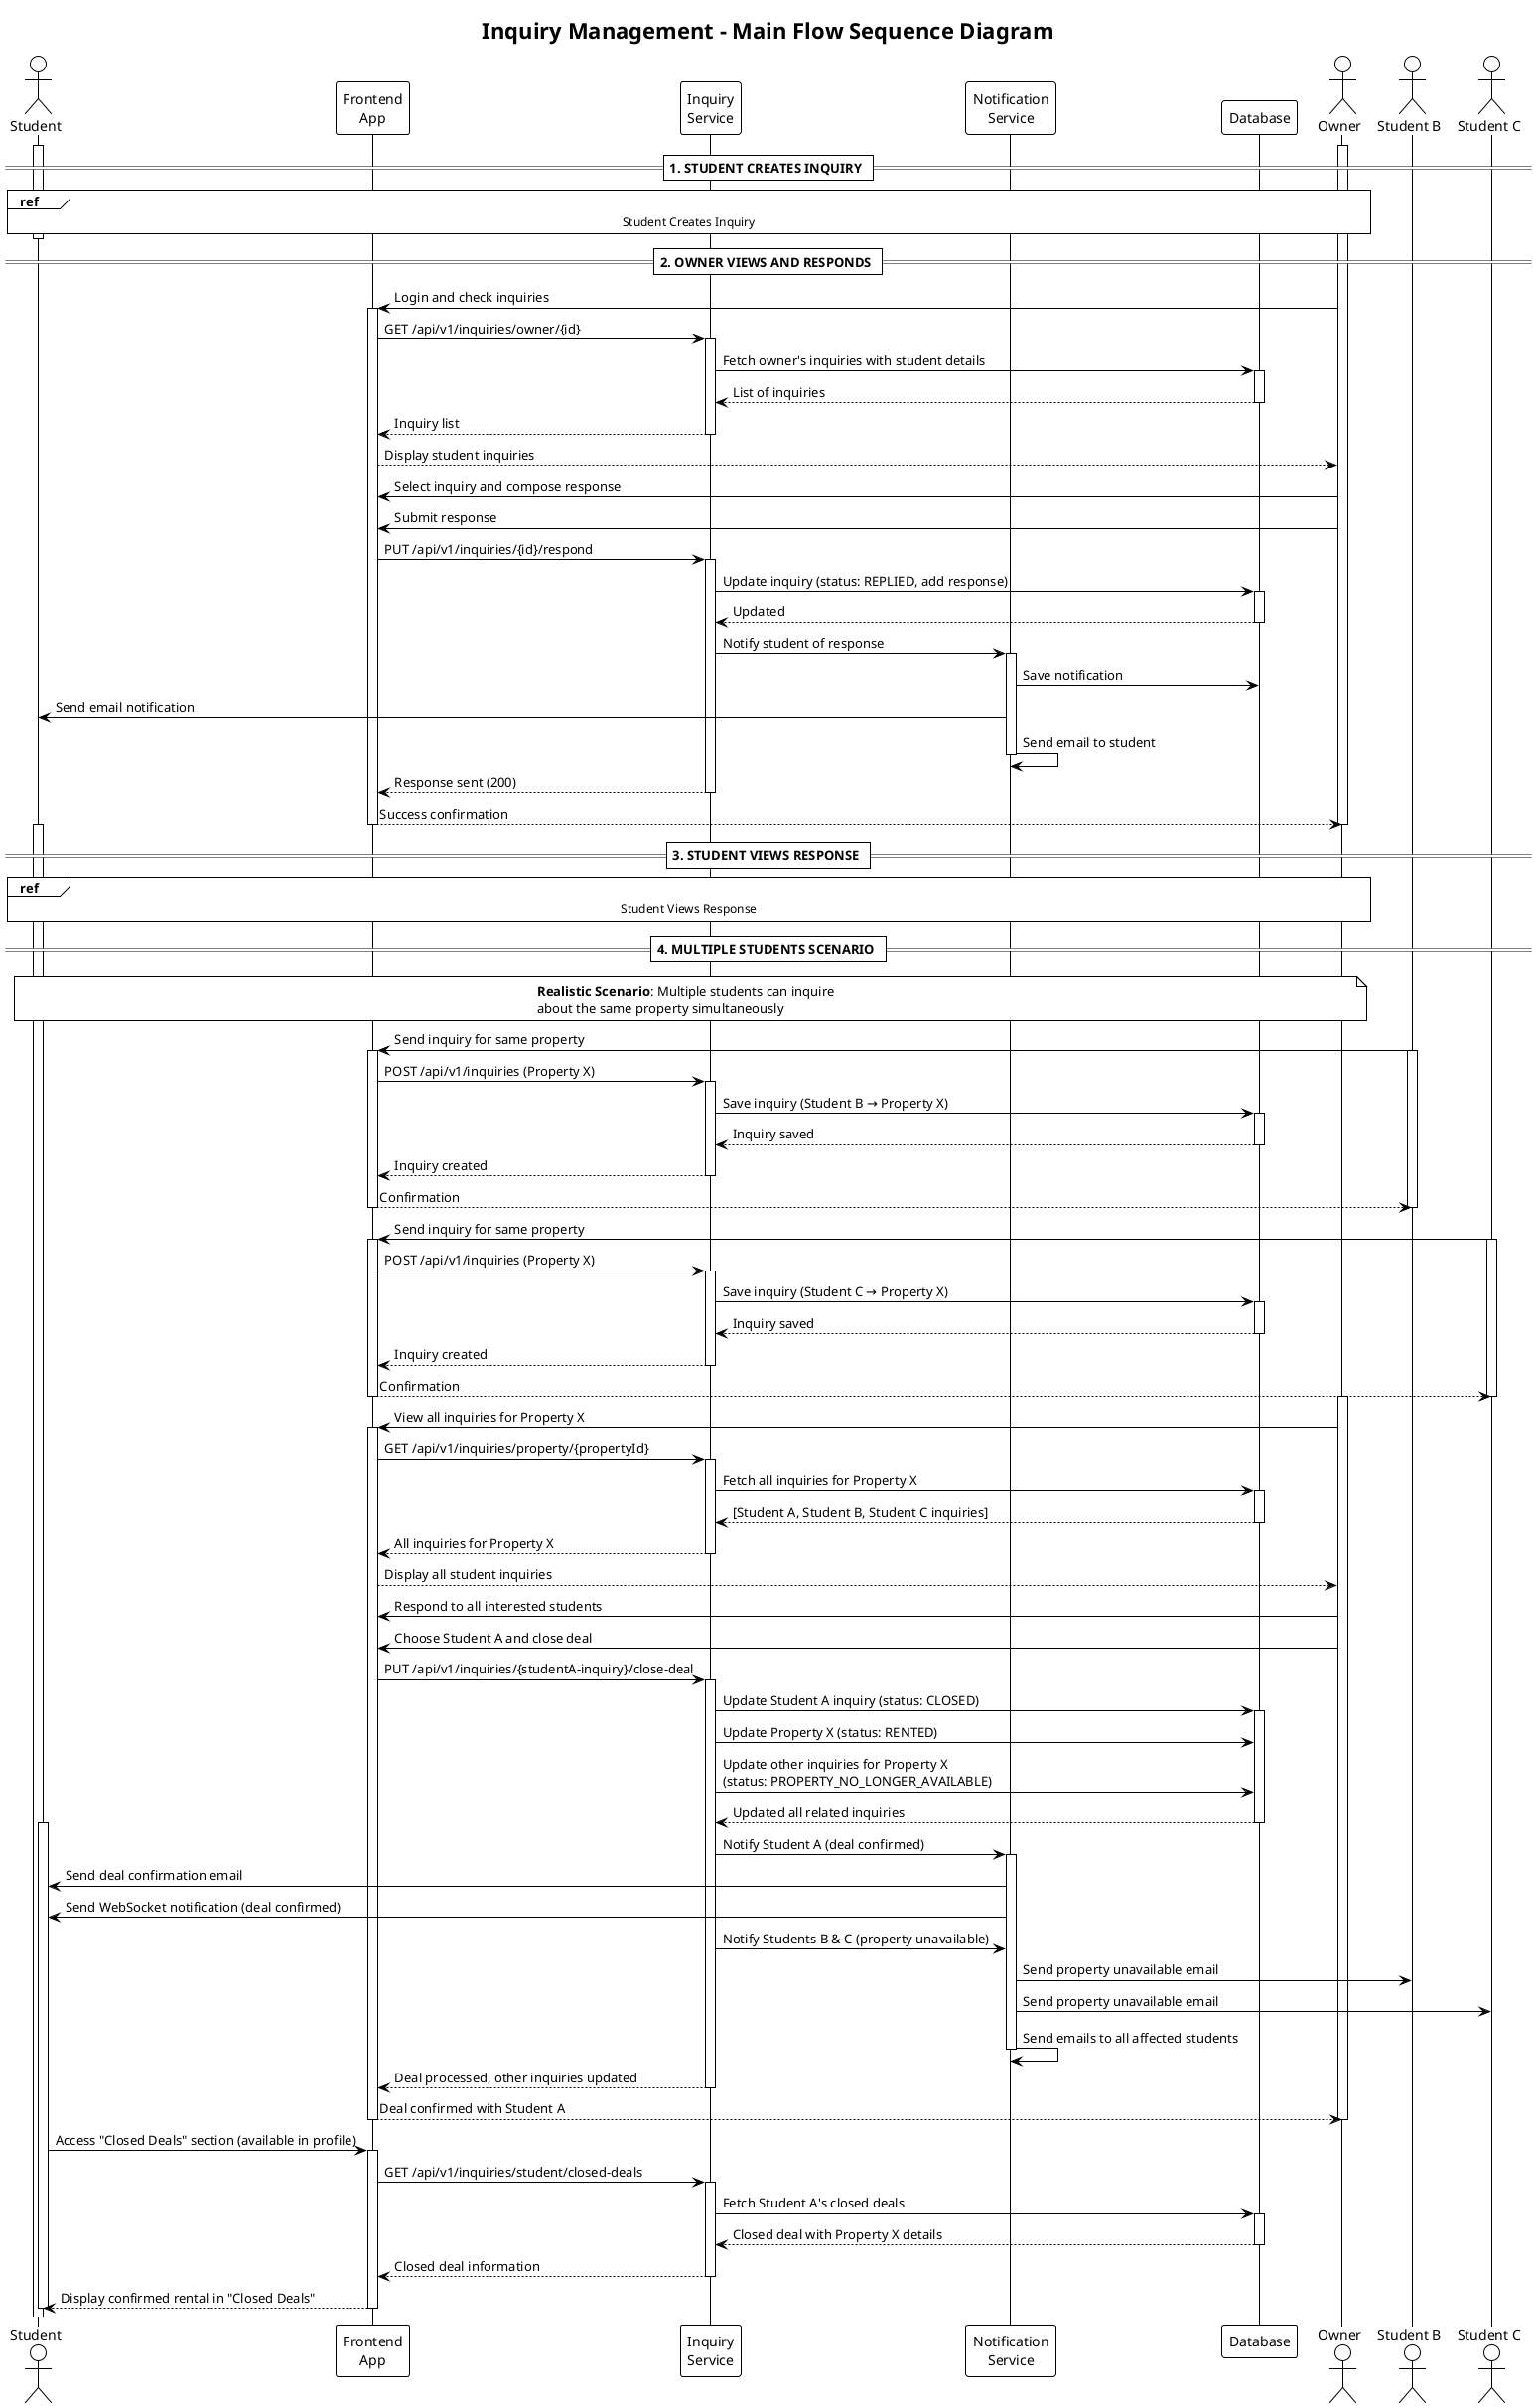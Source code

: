   @startuml Inquiry_Management_Sequence_Diagram

  !theme plain
  title "Inquiry Management - Main Flow Sequence Diagram"

  ' Main Actors and Systems
  actor "Student" as Student
  participant "Frontend\nApp" as Frontend
  participant "Inquiry\nService" as InquiryService
  participant "Notification\nService" as NotificationService
  participant "Database" as DB
  actor "Owner" as Owner
  actor "Student B" as StudentB
  actor "Student C" as StudentC

  == 1. STUDENT CREATES INQUIRY ==

  activate Student
  ref over Student, Owner : Student Creates Inquiry
  deactivate Student

  == 2. OWNER VIEWS AND RESPONDS ==

  activate Owner
  Owner -> Frontend: Login and check inquiries
  activate Frontend
  Frontend -> InquiryService: GET /api/v1/inquiries/owner/{id}
  activate InquiryService

  InquiryService -> DB: Fetch owner's inquiries with student details
  activate DB
  DB --> InquiryService: List of inquiries
  deactivate DB

  InquiryService --> Frontend: Inquiry list
  deactivate InquiryService
  Frontend --> Owner: Display student inquiries

  Owner -> Frontend: Select inquiry and compose response
  Owner -> Frontend: Submit response
  Frontend -> InquiryService: PUT /api/v1/inquiries/{id}/respond
  activate InquiryService

  InquiryService -> DB: Update inquiry (status: REPLIED, add response)
  activate DB
  DB --> InquiryService: Updated
  deactivate DB

  InquiryService -> NotificationService: Notify student of response
  activate NotificationService
  NotificationService -> DB: Save notification
  NotificationService -> Student: Send email notification
  NotificationService -> NotificationService: Send email to student
  deactivate NotificationService

  InquiryService --> Frontend: Response sent (200)
  deactivate InquiryService
  Frontend --> Owner: Success confirmation
  deactivate Frontend
  deactivate Owner

  == 3. STUDENT VIEWS RESPONSE ==

  activate Student
  ref over Student, Owner : Student Views Response
  deactivate Student

  == 4. MULTIPLE STUDENTS SCENARIO ==

  note over Student, Owner
    **Realistic Scenario**: Multiple students can inquire
    about the same property simultaneously
  end note

  StudentB -> Frontend: Send inquiry for same property
  activate StudentB
  activate Frontend
  Frontend -> InquiryService: POST /api/v1/inquiries (Property X)
  activate InquiryService
  InquiryService -> DB: Save inquiry (Student B → Property X)
  activate DB
  DB --> InquiryService: Inquiry saved
  deactivate DB
  InquiryService --> Frontend: Inquiry created
  deactivate InquiryService
  Frontend --> StudentB: Confirmation
  deactivate Frontend
  deactivate StudentB

  StudentC -> Frontend: Send inquiry for same property
  activate StudentC
  activate Frontend
  Frontend -> InquiryService: POST /api/v1/inquiries (Property X)
  activate InquiryService
  InquiryService -> DB: Save inquiry (Student C → Property X)
  activate DB
  DB --> InquiryService: Inquiry saved
  deactivate DB
  InquiryService --> Frontend: Inquiry created
  deactivate InquiryService
  Frontend --> StudentC: Confirmation
  deactivate Frontend
  deactivate StudentC

  activate Owner
  Owner -> Frontend: View all inquiries for Property X
  activate Frontend
  Frontend -> InquiryService: GET /api/v1/inquiries/property/{propertyId}
  activate InquiryService
  InquiryService -> DB: Fetch all inquiries for Property X
  activate DB
  DB --> InquiryService: [Student A, Student B, Student C inquiries]
  deactivate DB
  InquiryService --> Frontend: All inquiries for Property X
  deactivate InquiryService
  Frontend --> Owner: Display all student inquiries

  Owner -> Frontend: Respond to all interested students
  Owner -> Frontend: Choose Student A and close deal
  Frontend -> InquiryService: PUT /api/v1/inquiries/{studentA-inquiry}/close-deal
  activate InquiryService

  ' Update the chosen student's inquiry
  InquiryService -> DB: Update Student A inquiry (status: CLOSED)
  activate DB

  ' Update property status
  InquiryService -> DB: Update Property X (status: RENTED)

  ' Impact on other students' inquiries
  InquiryService -> DB: Update other inquiries for Property X\n(status: PROPERTY_NO_LONGER_AVAILABLE)
  DB --> InquiryService: Updated all related inquiries
  deactivate DB

  ' Notifications
  activate Student
  InquiryService -> NotificationService: Notify Student A (deal confirmed)
  activate NotificationService
  NotificationService -> Student: Send deal confirmation email
  NotificationService -> Student: Send WebSocket notification (deal confirmed)
  InquiryService -> NotificationService: Notify Students B & C (property unavailable)
  NotificationService -> StudentB: Send property unavailable email
  NotificationService -> StudentC: Send property unavailable email
  NotificationService -> NotificationService: Send emails to all affected students
  deactivate NotificationService

  InquiryService --> Frontend: Deal processed, other inquiries updated
  deactivate InquiryService
  Frontend --> Owner: Deal confirmed with Student A
  deactivate Frontend
  deactivate Owner

  ' Student A can now access his closed deal
  Student -> Frontend: Access "Closed Deals" section (available in profile)
  activate Frontend
  Frontend -> InquiryService: GET /api/v1/inquiries/student/closed-deals
  activate InquiryService
  InquiryService -> DB: Fetch Student A's closed deals
  activate DB
  DB --> InquiryService: Closed deal with Property X details
  deactivate DB
  InquiryService --> Frontend: Closed deal information
  deactivate InquiryService
  Frontend --> Student: Display confirmed rental in "Closed Deals"
  deactivate Frontend
  deactivate Student

  @enduml 